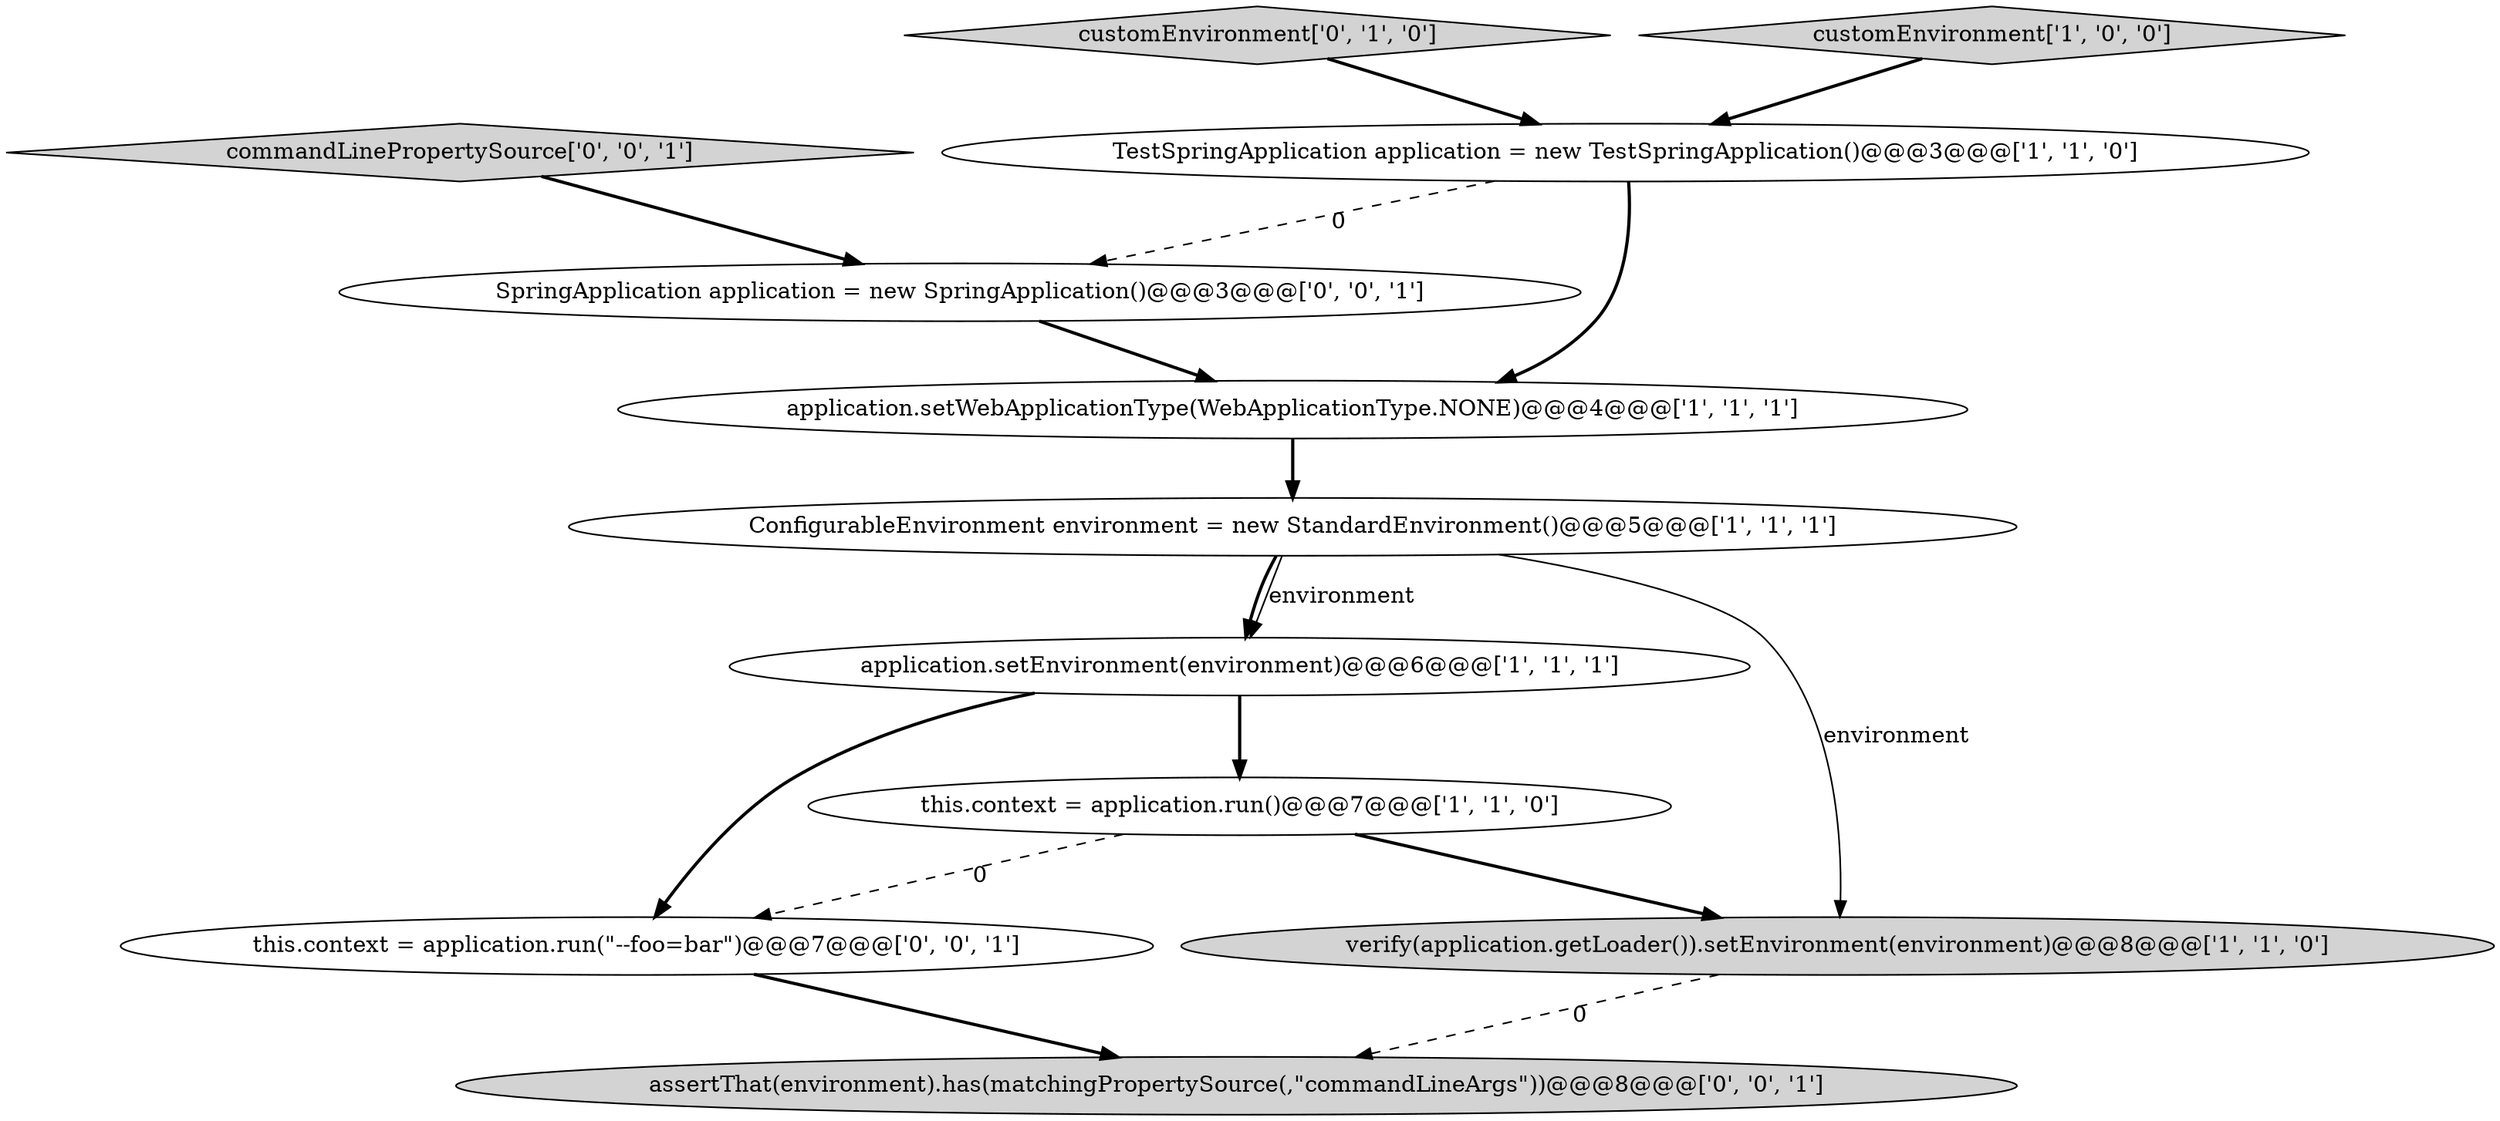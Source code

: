 digraph {
0 [style = filled, label = "TestSpringApplication application = new TestSpringApplication()@@@3@@@['1', '1', '0']", fillcolor = white, shape = ellipse image = "AAA0AAABBB1BBB"];
3 [style = filled, label = "application.setEnvironment(environment)@@@6@@@['1', '1', '1']", fillcolor = white, shape = ellipse image = "AAA0AAABBB1BBB"];
5 [style = filled, label = "ConfigurableEnvironment environment = new StandardEnvironment()@@@5@@@['1', '1', '1']", fillcolor = white, shape = ellipse image = "AAA0AAABBB1BBB"];
8 [style = filled, label = "assertThat(environment).has(matchingPropertySource(,\"commandLineArgs\"))@@@8@@@['0', '0', '1']", fillcolor = lightgray, shape = ellipse image = "AAA0AAABBB3BBB"];
6 [style = filled, label = "application.setWebApplicationType(WebApplicationType.NONE)@@@4@@@['1', '1', '1']", fillcolor = white, shape = ellipse image = "AAA0AAABBB1BBB"];
10 [style = filled, label = "this.context = application.run(\"--foo=bar\")@@@7@@@['0', '0', '1']", fillcolor = white, shape = ellipse image = "AAA0AAABBB3BBB"];
11 [style = filled, label = "commandLinePropertySource['0', '0', '1']", fillcolor = lightgray, shape = diamond image = "AAA0AAABBB3BBB"];
7 [style = filled, label = "customEnvironment['0', '1', '0']", fillcolor = lightgray, shape = diamond image = "AAA0AAABBB2BBB"];
1 [style = filled, label = "this.context = application.run()@@@7@@@['1', '1', '0']", fillcolor = white, shape = ellipse image = "AAA0AAABBB1BBB"];
2 [style = filled, label = "verify(application.getLoader()).setEnvironment(environment)@@@8@@@['1', '1', '0']", fillcolor = lightgray, shape = ellipse image = "AAA0AAABBB1BBB"];
9 [style = filled, label = "SpringApplication application = new SpringApplication()@@@3@@@['0', '0', '1']", fillcolor = white, shape = ellipse image = "AAA0AAABBB3BBB"];
4 [style = filled, label = "customEnvironment['1', '0', '0']", fillcolor = lightgray, shape = diamond image = "AAA0AAABBB1BBB"];
5->3 [style = bold, label=""];
5->3 [style = solid, label="environment"];
3->10 [style = bold, label=""];
6->5 [style = bold, label=""];
1->2 [style = bold, label=""];
7->0 [style = bold, label=""];
9->6 [style = bold, label=""];
0->9 [style = dashed, label="0"];
1->10 [style = dashed, label="0"];
10->8 [style = bold, label=""];
3->1 [style = bold, label=""];
11->9 [style = bold, label=""];
0->6 [style = bold, label=""];
2->8 [style = dashed, label="0"];
4->0 [style = bold, label=""];
5->2 [style = solid, label="environment"];
}
